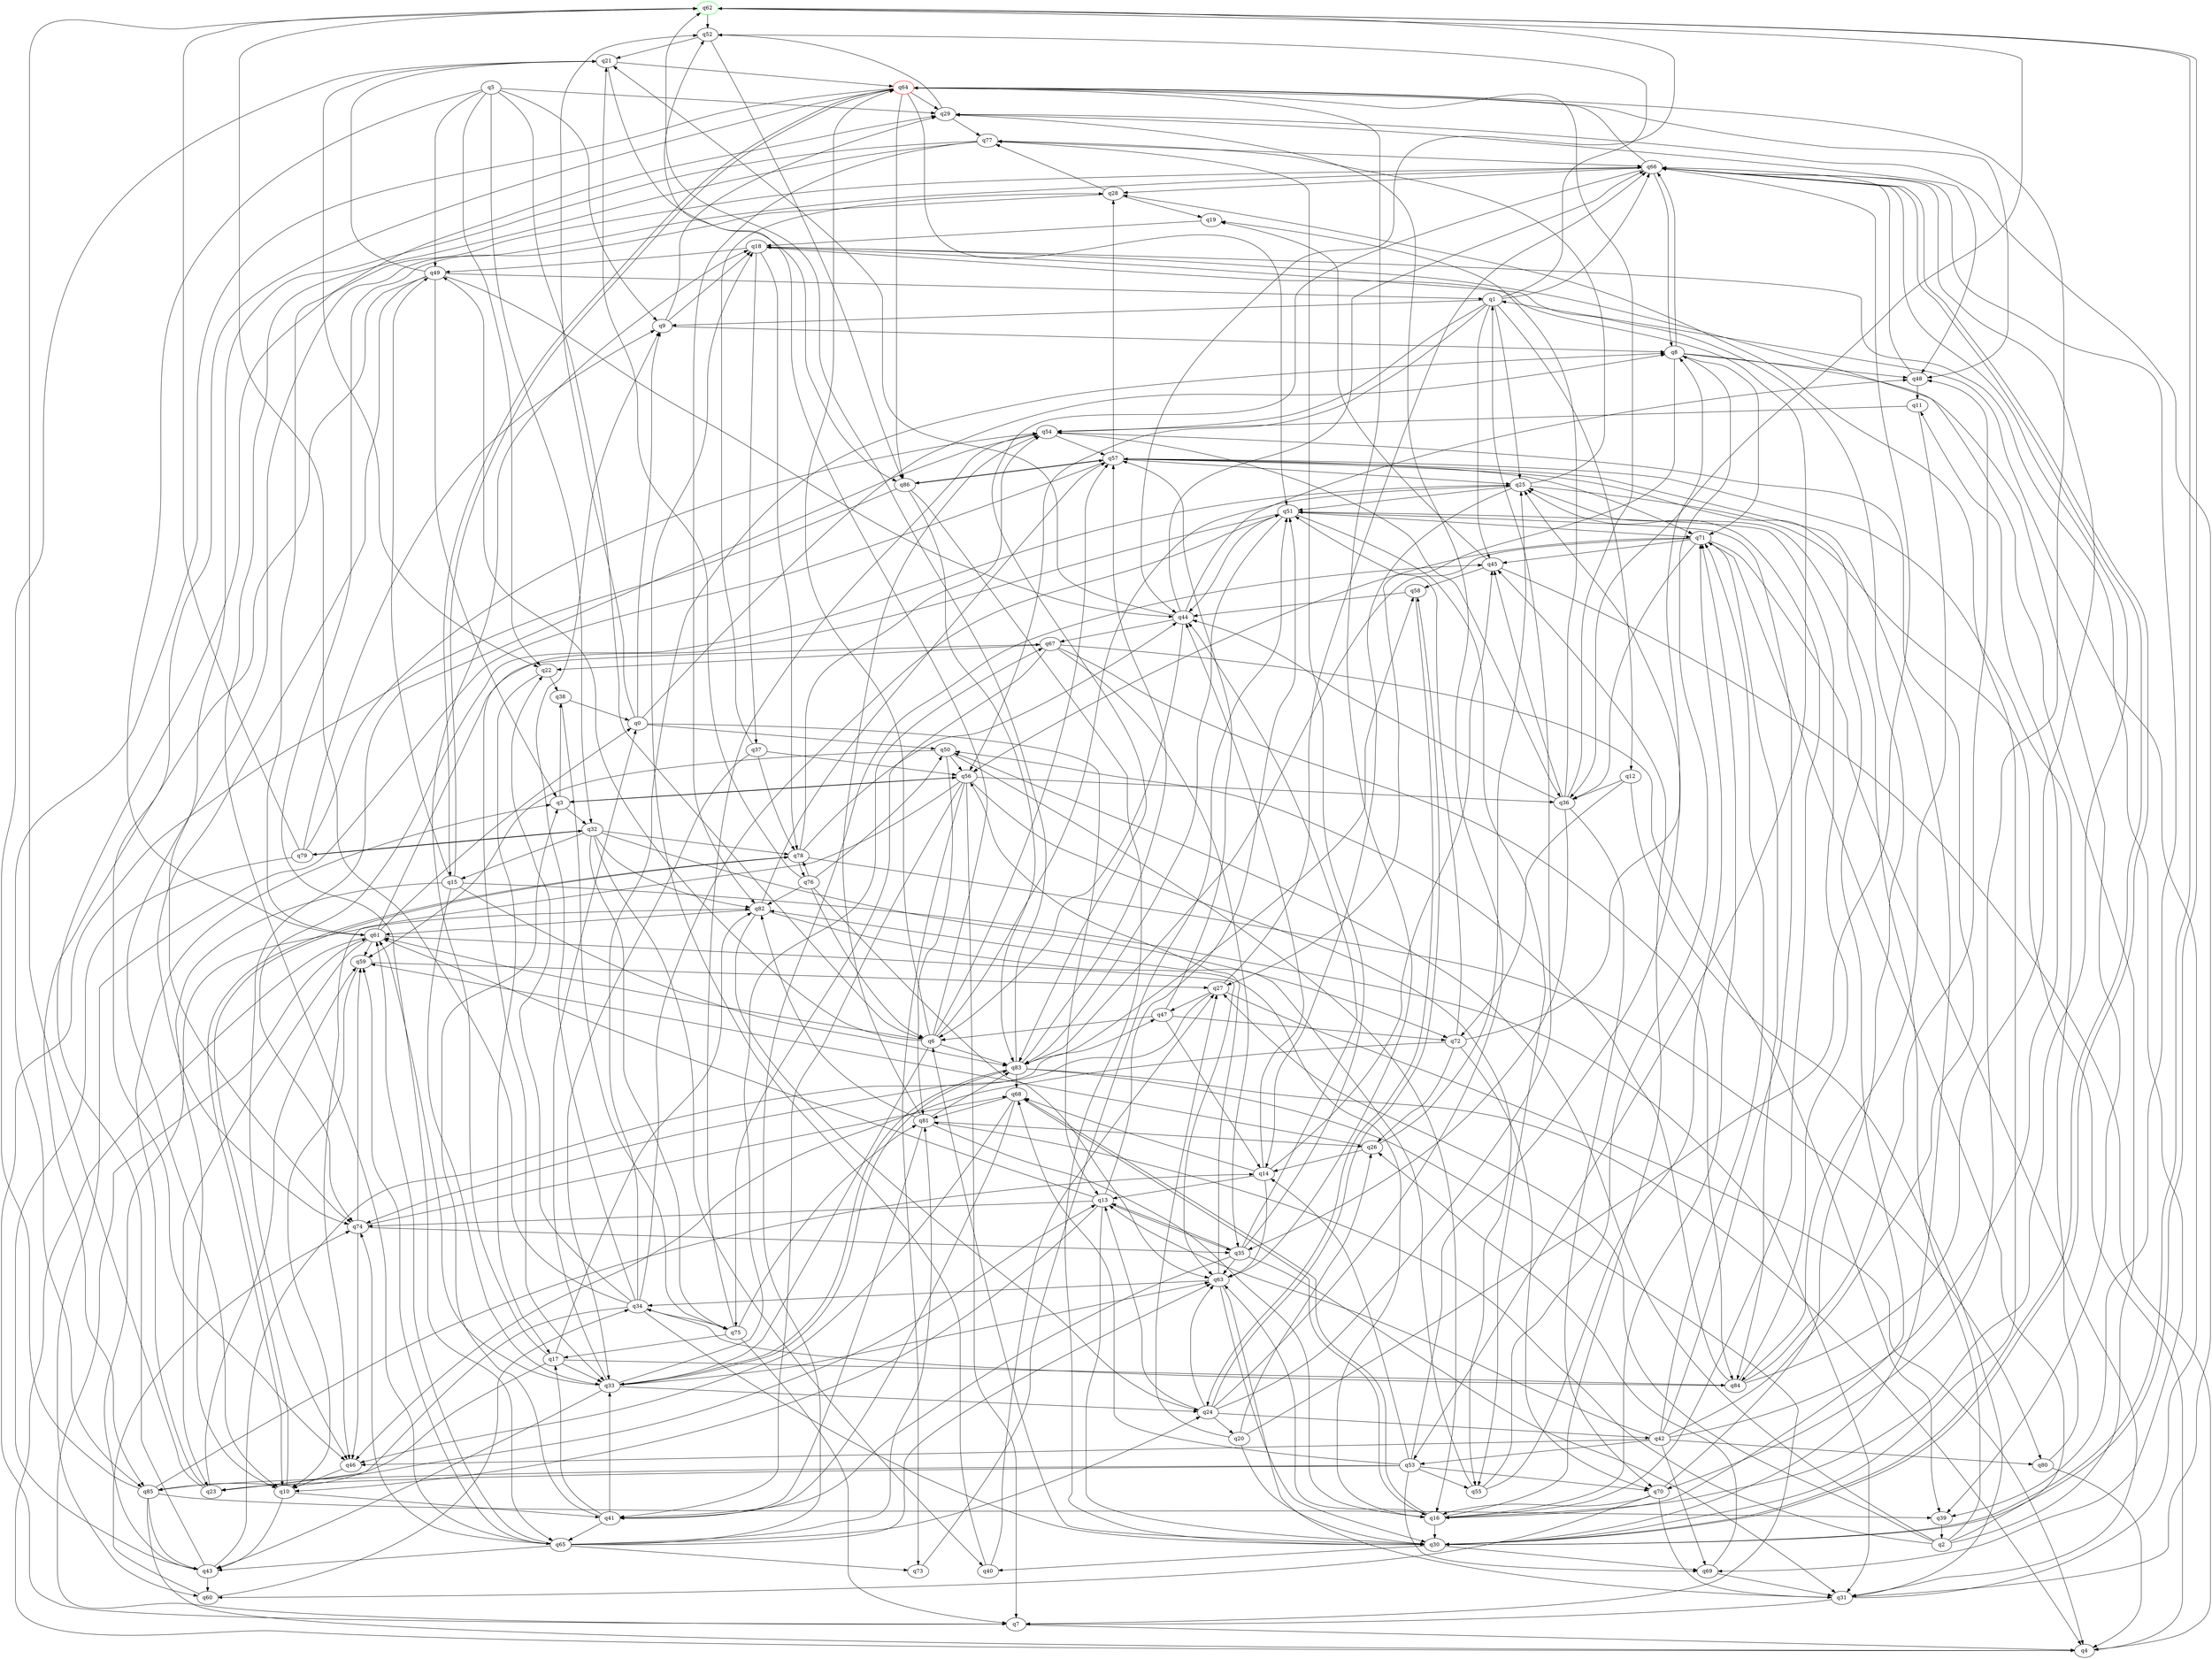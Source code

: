 digraph A{
q62 [initial=1,color=green];
q64 [final=1,color=red];
q0 -> q8;
q0 -> q9;
q0 -> q13;
q0 -> q50;
q0 -> q52;
q1 -> q9;
q1 -> q12;
q1 -> q25;
q1 -> q45;
q1 -> q52;
q1 -> q54;
q1 -> q56;
q1 -> q66;
q2 -> q18;
q2 -> q25;
q2 -> q27;
q2 -> q50;
q2 -> q71;
q2 -> q81;
q3 -> q32;
q3 -> q38;
q3 -> q56;
q5 -> q6;
q5 -> q9;
q5 -> q22;
q5 -> q29;
q5 -> q32;
q5 -> q49;
q5 -> q61;
q6 -> q25;
q6 -> q33;
q6 -> q49;
q6 -> q52;
q6 -> q57;
q6 -> q61;
q6 -> q64;
q6 -> q83;
q7 -> q4;
q7 -> q61;
q8 -> q27;
q8 -> q39;
q8 -> q48;
q8 -> q66;
q8 -> q71;
q9 -> q8;
q9 -> q18;
q9 -> q29;
q10 -> q41;
q10 -> q43;
q10 -> q78;
q11 -> q54;
q11 -> q84;
q12 -> q31;
q12 -> q36;
q12 -> q72;
q13 -> q10;
q13 -> q30;
q13 -> q35;
q13 -> q51;
q13 -> q61;
q13 -> q74;
q14 -> q13;
q14 -> q44;
q14 -> q45;
q14 -> q63;
q14 -> q68;
q15 -> q10;
q15 -> q31;
q15 -> q33;
q15 -> q49;
q15 -> q64;
q15 -> q83;
q16 -> q25;
q16 -> q30;
q16 -> q45;
q16 -> q63;
q16 -> q68;
q16 -> q71;
q17 -> q18;
q17 -> q33;
q17 -> q82;
q17 -> q84;
q17 -> q85;
q18 -> q37;
q18 -> q49;
q18 -> q53;
q18 -> q69;
q18 -> q78;
q19 -> q18;
q20 -> q26;
q20 -> q27;
q20 -> q30;
q20 -> q66;
q21 -> q22;
q21 -> q64;
q21 -> q86;
q22 -> q17;
q22 -> q38;
q23 -> q3;
q23 -> q13;
q23 -> q59;
q23 -> q62;
q24 -> q1;
q24 -> q13;
q24 -> q20;
q24 -> q29;
q24 -> q42;
q24 -> q58;
q24 -> q63;
q25 -> q4;
q25 -> q14;
q25 -> q51;
q25 -> q74;
q25 -> q77;
q26 -> q14;
q26 -> q25;
q26 -> q59;
q27 -> q4;
q27 -> q47;
q27 -> q66;
q27 -> q74;
q28 -> q19;
q28 -> q65;
q28 -> q77;
q29 -> q48;
q29 -> q52;
q29 -> q77;
q30 -> q6;
q30 -> q28;
q30 -> q40;
q30 -> q62;
q30 -> q66;
q30 -> q69;
q31 -> q1;
q31 -> q7;
q31 -> q29;
q32 -> q15;
q32 -> q40;
q32 -> q72;
q32 -> q75;
q32 -> q78;
q32 -> q79;
q32 -> q82;
q33 -> q0;
q33 -> q24;
q33 -> q43;
q33 -> q61;
q33 -> q63;
q33 -> q67;
q33 -> q83;
q34 -> q8;
q34 -> q9;
q34 -> q22;
q34 -> q23;
q34 -> q30;
q34 -> q51;
q34 -> q62;
q34 -> q75;
q35 -> q13;
q35 -> q31;
q35 -> q41;
q35 -> q44;
q35 -> q63;
q35 -> q77;
q36 -> q19;
q36 -> q35;
q36 -> q44;
q36 -> q45;
q36 -> q64;
q36 -> q70;
q37 -> q28;
q37 -> q33;
q37 -> q56;
q37 -> q78;
q38 -> q0;
q38 -> q75;
q39 -> q2;
q40 -> q18;
q40 -> q27;
q41 -> q3;
q41 -> q17;
q41 -> q33;
q41 -> q65;
q42 -> q11;
q42 -> q13;
q42 -> q46;
q42 -> q51;
q42 -> q53;
q42 -> q54;
q42 -> q69;
q42 -> q71;
q42 -> q80;
q43 -> q47;
q43 -> q60;
q43 -> q66;
q43 -> q82;
q44 -> q6;
q44 -> q21;
q44 -> q48;
q44 -> q66;
q44 -> q67;
q45 -> q4;
q45 -> q19;
q45 -> q58;
q46 -> q10;
q47 -> q6;
q47 -> q14;
q47 -> q57;
q47 -> q72;
q48 -> q11;
q48 -> q66;
q49 -> q1;
q49 -> q3;
q49 -> q21;
q49 -> q44;
q49 -> q74;
q49 -> q85;
q50 -> q16;
q50 -> q56;
q50 -> q59;
q50 -> q81;
q51 -> q33;
q51 -> q44;
q51 -> q55;
q51 -> q71;
q51 -> q83;
q52 -> q21;
q52 -> q86;
q53 -> q14;
q53 -> q23;
q53 -> q25;
q53 -> q55;
q53 -> q68;
q53 -> q69;
q53 -> q70;
q53 -> q85;
q54 -> q36;
q54 -> q46;
q54 -> q57;
q55 -> q8;
q55 -> q71;
q55 -> q82;
q56 -> q3;
q56 -> q7;
q56 -> q36;
q56 -> q41;
q56 -> q46;
q56 -> q55;
q56 -> q73;
q57 -> q16;
q57 -> q25;
q57 -> q28;
q57 -> q30;
q57 -> q60;
q57 -> q71;
q57 -> q86;
q58 -> q24;
q58 -> q44;
q59 -> q10;
q59 -> q27;
q60 -> q34;
q60 -> q74;
q61 -> q0;
q61 -> q4;
q61 -> q23;
q61 -> q29;
q61 -> q59;
q61 -> q63;
q61 -> q67;
q62 -> q30;
q62 -> q36;
q62 -> q44;
q62 -> q52;
q63 -> q30;
q63 -> q31;
q63 -> q34;
q63 -> q56;
q64 -> q15;
q64 -> q29;
q64 -> q46;
q64 -> q48;
q64 -> q51;
q64 -> q63;
q64 -> q70;
q64 -> q85;
q64 -> q86;
q65 -> q24;
q65 -> q43;
q65 -> q45;
q65 -> q59;
q65 -> q61;
q65 -> q63;
q65 -> q73;
q65 -> q74;
q65 -> q81;
q66 -> q8;
q66 -> q10;
q66 -> q16;
q66 -> q28;
q66 -> q30;
q66 -> q39;
q66 -> q64;
q66 -> q83;
q67 -> q22;
q67 -> q35;
q67 -> q39;
q67 -> q75;
q67 -> q84;
q68 -> q16;
q68 -> q41;
q68 -> q46;
q68 -> q81;
q69 -> q26;
q69 -> q31;
q70 -> q16;
q70 -> q18;
q70 -> q31;
q70 -> q60;
q71 -> q31;
q71 -> q36;
q71 -> q45;
q71 -> q56;
q71 -> q83;
q71 -> q84;
q72 -> q8;
q72 -> q26;
q72 -> q46;
q72 -> q51;
q72 -> q70;
q73 -> q51;
q74 -> q35;
q74 -> q46;
q74 -> q59;
q74 -> q68;
q75 -> q7;
q75 -> q17;
q75 -> q54;
q75 -> q81;
q76 -> q6;
q76 -> q21;
q76 -> q50;
q76 -> q63;
q76 -> q78;
q76 -> q82;
q77 -> q65;
q77 -> q66;
q77 -> q74;
q77 -> q82;
q78 -> q10;
q78 -> q44;
q78 -> q54;
q78 -> q76;
q78 -> q80;
q79 -> q9;
q79 -> q32;
q79 -> q43;
q79 -> q54;
q79 -> q62;
q80 -> q4;
q80 -> q57;
q81 -> q16;
q81 -> q26;
q81 -> q41;
q81 -> q54;
q81 -> q82;
q81 -> q83;
q82 -> q16;
q82 -> q24;
q82 -> q57;
q82 -> q61;
q83 -> q4;
q83 -> q7;
q83 -> q33;
q83 -> q57;
q83 -> q58;
q83 -> q62;
q83 -> q68;
q84 -> q34;
q84 -> q48;
q84 -> q50;
q84 -> q51;
q84 -> q66;
q85 -> q4;
q85 -> q14;
q85 -> q21;
q85 -> q39;
q85 -> q43;
q86 -> q7;
q86 -> q30;
q86 -> q57;
q86 -> q83;
}
